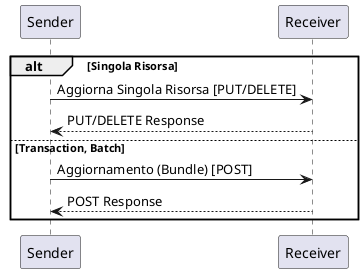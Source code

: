 @startuml
alt Singola Risorsa
    "Sender" -> "Receiver" : Aggiorna Singola Risorsa [PUT/DELETE]
    "Receiver" --> "Sender" : PUT/DELETE Response
else Transaction, Batch
    "Sender" -> "Receiver" : Aggiornamento (Bundle) [POST]
    "Receiver" --> "Sender" : POST Response
end
@enduml